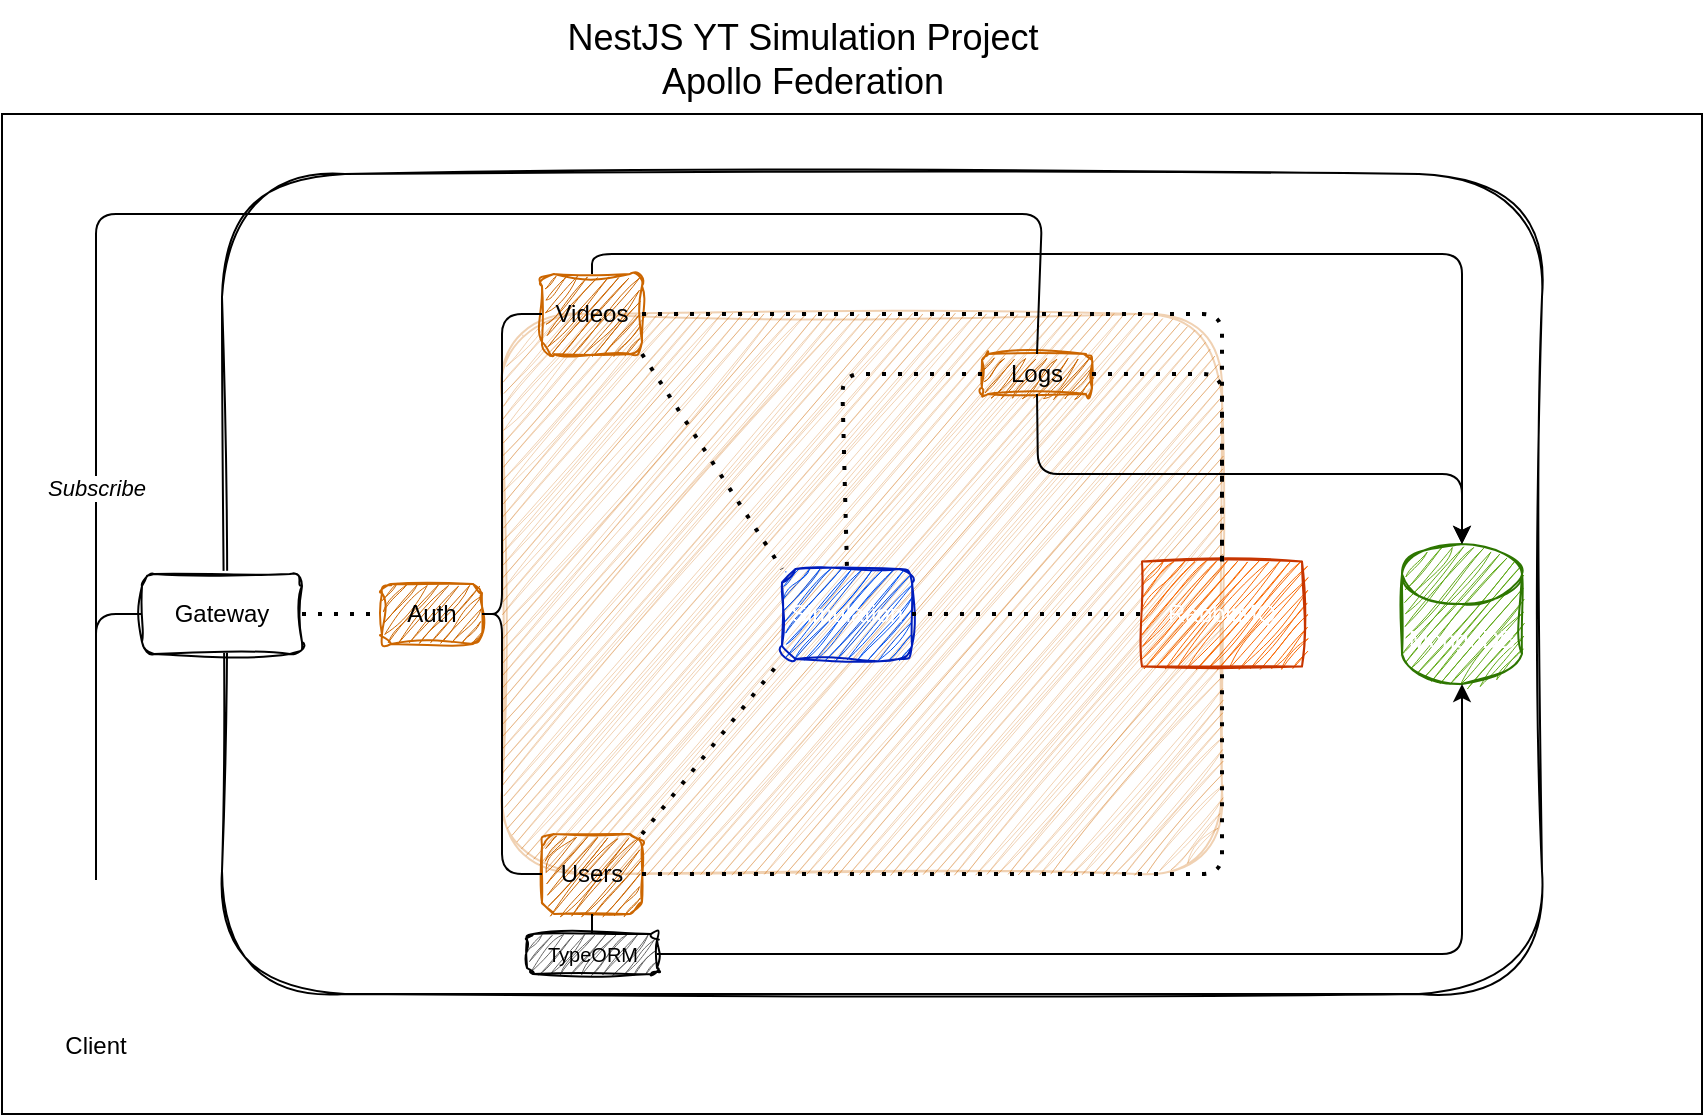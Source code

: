 <mxfile version="21.3.3" type="device">
  <diagram name="Page-1" id="YqptTOr1BWs9vRoEGeop">
    <mxGraphModel dx="1185" dy="621" grid="1" gridSize="10" guides="1" tooltips="1" connect="1" arrows="1" fold="1" page="1" pageScale="1" pageWidth="850" pageHeight="1100" math="0" shadow="0">
      <root>
        <mxCell id="0" />
        <mxCell id="1" parent="0" />
        <mxCell id="2vU2kFccoTZi1p4NkOQj-1" value="" style="rounded=0;whiteSpace=wrap;html=1;fillStyle=dots;glass=0;" vertex="1" parent="1">
          <mxGeometry y="280" width="850" height="500" as="geometry" />
        </mxCell>
        <mxCell id="2vU2kFccoTZi1p4NkOQj-2" value="&lt;font style=&quot;font-size: 18px;&quot;&gt;NestJS YT Simulation Project&lt;br&gt;Apollo Federation&lt;/font&gt;" style="text;html=1;align=center;verticalAlign=middle;resizable=0;points=[];autosize=1;strokeColor=none;fillColor=none;" vertex="1" parent="1">
          <mxGeometry x="270" y="223" width="260" height="60" as="geometry" />
        </mxCell>
        <mxCell id="2vU2kFccoTZi1p4NkOQj-3" value="" style="rounded=1;whiteSpace=wrap;html=1;sketch=1;curveFitting=1;jiggle=2;" vertex="1" parent="1">
          <mxGeometry x="110" y="310" width="660" height="410" as="geometry" />
        </mxCell>
        <mxCell id="2vU2kFccoTZi1p4NkOQj-30" value="" style="rounded=1;whiteSpace=wrap;html=1;sketch=1;curveFitting=1;jiggle=2;fillColor=#CC6600;strokeColor=#CC6600;opacity=30;" vertex="1" parent="1">
          <mxGeometry x="250" y="380" width="360" height="280" as="geometry" />
        </mxCell>
        <mxCell id="2vU2kFccoTZi1p4NkOQj-4" value="Gateway" style="rounded=1;whiteSpace=wrap;html=1;sketch=1;curveFitting=1;jiggle=2;" vertex="1" parent="1">
          <mxGeometry x="70" y="510" width="80" height="40" as="geometry" />
        </mxCell>
        <mxCell id="2vU2kFccoTZi1p4NkOQj-5" value="Auth" style="rounded=1;whiteSpace=wrap;html=1;sketch=1;curveFitting=1;jiggle=2;fillColor=#CC6600;strokeColor=#CC6600;gradientColor=none;" vertex="1" parent="1">
          <mxGeometry x="190" y="515" width="50" height="30" as="geometry" />
        </mxCell>
        <mxCell id="2vU2kFccoTZi1p4NkOQj-6" value="" style="endArrow=none;dashed=1;html=1;dashPattern=1 3;strokeWidth=2;rounded=0;exitX=1;exitY=0.5;exitDx=0;exitDy=0;entryX=0;entryY=0.5;entryDx=0;entryDy=0;" edge="1" parent="1" source="2vU2kFccoTZi1p4NkOQj-4" target="2vU2kFccoTZi1p4NkOQj-5">
          <mxGeometry width="50" height="50" relative="1" as="geometry">
            <mxPoint x="250" y="540" as="sourcePoint" />
            <mxPoint x="300" y="490" as="targetPoint" />
          </mxGeometry>
        </mxCell>
        <mxCell id="2vU2kFccoTZi1p4NkOQj-7" value="Videos" style="rounded=1;whiteSpace=wrap;html=1;sketch=1;curveFitting=1;jiggle=2;fillColor=#CC6600;strokeColor=#CC6600;gradientColor=none;" vertex="1" parent="1">
          <mxGeometry x="270" y="360" width="50" height="40" as="geometry" />
        </mxCell>
        <mxCell id="2vU2kFccoTZi1p4NkOQj-8" value="Users" style="rounded=1;whiteSpace=wrap;html=1;sketch=1;curveFitting=1;jiggle=2;fillColor=#CC6600;strokeColor=#CC6600;gradientColor=none;" vertex="1" parent="1">
          <mxGeometry x="270" y="640" width="50" height="40" as="geometry" />
        </mxCell>
        <mxCell id="2vU2kFccoTZi1p4NkOQj-9" value="" style="endArrow=none;html=1;rounded=1;exitX=1;exitY=0.5;exitDx=0;exitDy=0;entryX=0;entryY=0.5;entryDx=0;entryDy=0;" edge="1" parent="1" source="2vU2kFccoTZi1p4NkOQj-5" target="2vU2kFccoTZi1p4NkOQj-7">
          <mxGeometry width="50" height="50" relative="1" as="geometry">
            <mxPoint x="270" y="550" as="sourcePoint" />
            <mxPoint x="320" y="500" as="targetPoint" />
            <Array as="points">
              <mxPoint x="250" y="530" />
              <mxPoint x="250" y="380" />
            </Array>
          </mxGeometry>
        </mxCell>
        <mxCell id="2vU2kFccoTZi1p4NkOQj-10" value="" style="endArrow=none;html=1;rounded=1;exitX=1;exitY=0.5;exitDx=0;exitDy=0;entryX=0;entryY=0.5;entryDx=0;entryDy=0;" edge="1" parent="1" source="2vU2kFccoTZi1p4NkOQj-5" target="2vU2kFccoTZi1p4NkOQj-8">
          <mxGeometry width="50" height="50" relative="1" as="geometry">
            <mxPoint x="250" y="540" as="sourcePoint" />
            <mxPoint x="280" y="390" as="targetPoint" />
            <Array as="points">
              <mxPoint x="250" y="530" />
              <mxPoint x="250" y="660" />
            </Array>
          </mxGeometry>
        </mxCell>
        <mxCell id="2vU2kFccoTZi1p4NkOQj-11" value="Simulation" style="rounded=1;whiteSpace=wrap;html=1;sketch=1;curveFitting=1;jiggle=2;fillColor=#0050ef;strokeColor=#001DBC;fontColor=#ffffff;" vertex="1" parent="1">
          <mxGeometry x="390" y="507.5" width="65" height="45" as="geometry" />
        </mxCell>
        <mxCell id="2vU2kFccoTZi1p4NkOQj-12" value="" style="endArrow=none;dashed=1;html=1;dashPattern=1 3;strokeWidth=2;rounded=0;exitX=1;exitY=1;exitDx=0;exitDy=0;entryX=0;entryY=0;entryDx=0;entryDy=0;" edge="1" parent="1" source="2vU2kFccoTZi1p4NkOQj-7" target="2vU2kFccoTZi1p4NkOQj-11">
          <mxGeometry width="50" height="50" relative="1" as="geometry">
            <mxPoint x="420" y="790" as="sourcePoint" />
            <mxPoint x="470" y="740" as="targetPoint" />
          </mxGeometry>
        </mxCell>
        <mxCell id="2vU2kFccoTZi1p4NkOQj-13" value="" style="endArrow=none;dashed=1;html=1;dashPattern=1 3;strokeWidth=2;rounded=0;exitX=1;exitY=0;exitDx=0;exitDy=0;entryX=0;entryY=1;entryDx=0;entryDy=0;" edge="1" parent="1" source="2vU2kFccoTZi1p4NkOQj-8" target="2vU2kFccoTZi1p4NkOQj-11">
          <mxGeometry width="50" height="50" relative="1" as="geometry">
            <mxPoint x="330" y="410" as="sourcePoint" />
            <mxPoint x="385" y="518" as="targetPoint" />
          </mxGeometry>
        </mxCell>
        <mxCell id="2vU2kFccoTZi1p4NkOQj-14" value="MongoDB" style="shape=cylinder3;whiteSpace=wrap;html=1;boundedLbl=1;backgroundOutline=1;size=15;sketch=1;curveFitting=1;jiggle=2;fillColor=#60a917;fontColor=#ffffff;strokeColor=#2D7600;" vertex="1" parent="1">
          <mxGeometry x="700" y="495" width="60" height="70" as="geometry" />
        </mxCell>
        <mxCell id="2vU2kFccoTZi1p4NkOQj-15" value="&lt;font color=&quot;#ffffff&quot;&gt;RabbitMQ&lt;/font&gt;" style="rounded=0;whiteSpace=wrap;html=1;fillColor=#fa6800;fontColor=#000000;strokeColor=#C73500;sketch=1;curveFitting=1;jiggle=2;" vertex="1" parent="1">
          <mxGeometry x="570" y="503.75" width="80" height="52.5" as="geometry" />
        </mxCell>
        <mxCell id="2vU2kFccoTZi1p4NkOQj-16" value="" style="endArrow=none;dashed=1;html=1;dashPattern=1 3;strokeWidth=2;rounded=0;exitX=1;exitY=0.5;exitDx=0;exitDy=0;entryX=0;entryY=0.5;entryDx=0;entryDy=0;" edge="1" parent="1" source="2vU2kFccoTZi1p4NkOQj-11" target="2vU2kFccoTZi1p4NkOQj-15">
          <mxGeometry width="50" height="50" relative="1" as="geometry">
            <mxPoint x="500" y="620" as="sourcePoint" />
            <mxPoint x="550" y="570" as="targetPoint" />
          </mxGeometry>
        </mxCell>
        <mxCell id="2vU2kFccoTZi1p4NkOQj-17" value="" style="endArrow=none;dashed=1;html=1;dashPattern=1 3;strokeWidth=2;rounded=1;exitX=1;exitY=0.5;exitDx=0;exitDy=0;entryX=0.5;entryY=1;entryDx=0;entryDy=0;" edge="1" parent="1" source="2vU2kFccoTZi1p4NkOQj-8" target="2vU2kFccoTZi1p4NkOQj-15">
          <mxGeometry width="50" height="50" relative="1" as="geometry">
            <mxPoint x="330" y="650" as="sourcePoint" />
            <mxPoint x="400" y="563" as="targetPoint" />
            <Array as="points">
              <mxPoint x="610" y="660" />
            </Array>
          </mxGeometry>
        </mxCell>
        <mxCell id="2vU2kFccoTZi1p4NkOQj-18" value="" style="endArrow=none;dashed=1;html=1;dashPattern=1 3;strokeWidth=2;rounded=1;exitX=1;exitY=0.5;exitDx=0;exitDy=0;entryX=0.5;entryY=0;entryDx=0;entryDy=0;" edge="1" parent="1" source="2vU2kFccoTZi1p4NkOQj-7" target="2vU2kFccoTZi1p4NkOQj-15">
          <mxGeometry width="50" height="50" relative="1" as="geometry">
            <mxPoint x="330" y="670" as="sourcePoint" />
            <mxPoint x="620" y="566" as="targetPoint" />
            <Array as="points">
              <mxPoint x="610" y="380" />
            </Array>
          </mxGeometry>
        </mxCell>
        <mxCell id="2vU2kFccoTZi1p4NkOQj-19" value="Logs" style="rounded=1;whiteSpace=wrap;html=1;fillColor=#CC6600;strokeColor=#CC6600;gradientColor=none;sketch=1;curveFitting=1;jiggle=2;" vertex="1" parent="1">
          <mxGeometry x="490" y="400" width="55" height="20" as="geometry" />
        </mxCell>
        <mxCell id="2vU2kFccoTZi1p4NkOQj-20" value="" style="endArrow=none;dashed=1;html=1;dashPattern=1 3;strokeWidth=2;rounded=1;exitX=1;exitY=0.5;exitDx=0;exitDy=0;entryX=0.5;entryY=0;entryDx=0;entryDy=0;" edge="1" parent="1" source="2vU2kFccoTZi1p4NkOQj-19" target="2vU2kFccoTZi1p4NkOQj-15">
          <mxGeometry width="50" height="50" relative="1" as="geometry">
            <mxPoint x="330" y="390" as="sourcePoint" />
            <mxPoint x="620" y="514" as="targetPoint" />
            <Array as="points">
              <mxPoint x="610" y="410" />
            </Array>
          </mxGeometry>
        </mxCell>
        <mxCell id="2vU2kFccoTZi1p4NkOQj-21" value="" style="endArrow=none;dashed=1;html=1;dashPattern=1 3;strokeWidth=2;rounded=1;exitX=0;exitY=0.5;exitDx=0;exitDy=0;entryX=0.5;entryY=0;entryDx=0;entryDy=0;" edge="1" parent="1" source="2vU2kFccoTZi1p4NkOQj-19" target="2vU2kFccoTZi1p4NkOQj-11">
          <mxGeometry width="50" height="50" relative="1" as="geometry">
            <mxPoint x="330" y="410" as="sourcePoint" />
            <mxPoint x="400" y="518" as="targetPoint" />
            <Array as="points">
              <mxPoint x="420" y="410" />
            </Array>
          </mxGeometry>
        </mxCell>
        <mxCell id="2vU2kFccoTZi1p4NkOQj-22" value="" style="endArrow=classic;html=1;rounded=1;exitX=0.5;exitY=1;exitDx=0;exitDy=0;entryX=0.5;entryY=0;entryDx=0;entryDy=0;entryPerimeter=0;" edge="1" parent="1" source="2vU2kFccoTZi1p4NkOQj-19" target="2vU2kFccoTZi1p4NkOQj-14">
          <mxGeometry width="50" height="50" relative="1" as="geometry">
            <mxPoint x="500" y="620" as="sourcePoint" />
            <mxPoint x="550" y="570" as="targetPoint" />
            <Array as="points">
              <mxPoint x="518" y="460" />
              <mxPoint x="730" y="460" />
            </Array>
          </mxGeometry>
        </mxCell>
        <mxCell id="2vU2kFccoTZi1p4NkOQj-23" value="" style="endArrow=classic;html=1;rounded=1;exitX=0.5;exitY=0;exitDx=0;exitDy=0;entryX=0.5;entryY=0;entryDx=0;entryDy=0;entryPerimeter=0;" edge="1" parent="1" source="2vU2kFccoTZi1p4NkOQj-7" target="2vU2kFccoTZi1p4NkOQj-14">
          <mxGeometry width="50" height="50" relative="1" as="geometry">
            <mxPoint x="500" y="620" as="sourcePoint" />
            <mxPoint x="550" y="570" as="targetPoint" />
            <Array as="points">
              <mxPoint x="295" y="350" />
              <mxPoint x="730" y="350" />
            </Array>
          </mxGeometry>
        </mxCell>
        <mxCell id="2vU2kFccoTZi1p4NkOQj-25" value="&lt;font style=&quot;font-size: 10px;&quot;&gt;TypeORM&lt;/font&gt;" style="rounded=1;whiteSpace=wrap;html=1;sketch=1;curveFitting=1;jiggle=2;fillColor=#666666;strokeColor=#000000;gradientColor=none;" vertex="1" parent="1">
          <mxGeometry x="262.5" y="690" width="65" height="20" as="geometry" />
        </mxCell>
        <mxCell id="2vU2kFccoTZi1p4NkOQj-27" value="" style="endArrow=none;html=1;rounded=1;exitX=0.5;exitY=1;exitDx=0;exitDy=0;entryX=0.5;entryY=0;entryDx=0;entryDy=0;" edge="1" parent="1" source="2vU2kFccoTZi1p4NkOQj-8" target="2vU2kFccoTZi1p4NkOQj-25">
          <mxGeometry width="50" height="50" relative="1" as="geometry">
            <mxPoint x="500" y="620" as="sourcePoint" />
            <mxPoint x="550" y="570" as="targetPoint" />
            <Array as="points">
              <mxPoint x="295" y="690" />
            </Array>
          </mxGeometry>
        </mxCell>
        <mxCell id="2vU2kFccoTZi1p4NkOQj-28" value="" style="endArrow=classic;html=1;rounded=1;exitX=1;exitY=0.5;exitDx=0;exitDy=0;entryX=0.5;entryY=1;entryDx=0;entryDy=0;entryPerimeter=0;" edge="1" parent="1" source="2vU2kFccoTZi1p4NkOQj-25" target="2vU2kFccoTZi1p4NkOQj-14">
          <mxGeometry width="50" height="50" relative="1" as="geometry">
            <mxPoint x="500" y="620" as="sourcePoint" />
            <mxPoint x="550" y="570" as="targetPoint" />
            <Array as="points">
              <mxPoint x="730" y="700" />
            </Array>
          </mxGeometry>
        </mxCell>
        <mxCell id="2vU2kFccoTZi1p4NkOQj-31" value="" style="shape=image;html=1;verticalAlign=top;verticalLabelPosition=bottom;labelBackgroundColor=#ffffff;imageAspect=0;aspect=fixed;image=https://cdn4.iconfinder.com/data/icons/essentials-72/24/004_-_Website-128.png;imageBackground=default;" vertex="1" parent="1">
          <mxGeometry x="10" y="663" width="74" height="74" as="geometry" />
        </mxCell>
        <mxCell id="2vU2kFccoTZi1p4NkOQj-32" value="" style="endArrow=none;startArrow=none;html=1;rounded=1;exitX=0.5;exitY=0;exitDx=0;exitDy=0;entryX=0;entryY=0.5;entryDx=0;entryDy=0;startFill=0;endFill=0;" edge="1" parent="1" source="2vU2kFccoTZi1p4NkOQj-31" target="2vU2kFccoTZi1p4NkOQj-4">
          <mxGeometry width="50" height="50" relative="1" as="geometry">
            <mxPoint x="470" y="550" as="sourcePoint" />
            <mxPoint x="520" y="500" as="targetPoint" />
            <Array as="points">
              <mxPoint x="47" y="530" />
            </Array>
          </mxGeometry>
        </mxCell>
        <mxCell id="2vU2kFccoTZi1p4NkOQj-33" value="" style="endArrow=none;startArrow=none;html=1;rounded=1;exitX=0.5;exitY=0;exitDx=0;exitDy=0;entryX=0.5;entryY=0;entryDx=0;entryDy=0;startFill=0;endFill=0;" edge="1" parent="1" source="2vU2kFccoTZi1p4NkOQj-31" target="2vU2kFccoTZi1p4NkOQj-19">
          <mxGeometry width="50" height="50" relative="1" as="geometry">
            <mxPoint x="470" y="550" as="sourcePoint" />
            <mxPoint x="520" y="500" as="targetPoint" />
            <Array as="points">
              <mxPoint x="47" y="330" />
              <mxPoint x="520" y="330" />
            </Array>
          </mxGeometry>
        </mxCell>
        <mxCell id="2vU2kFccoTZi1p4NkOQj-34" value="&lt;i&gt;Subscribe&lt;/i&gt;" style="edgeLabel;html=1;align=center;verticalAlign=middle;resizable=0;points=[];" vertex="1" connectable="0" parent="2vU2kFccoTZi1p4NkOQj-33">
          <mxGeometry x="-0.493" y="-1" relative="1" as="geometry">
            <mxPoint x="-1" y="26" as="offset" />
          </mxGeometry>
        </mxCell>
        <mxCell id="2vU2kFccoTZi1p4NkOQj-37" value="Client" style="text;html=1;strokeColor=none;fillColor=none;align=center;verticalAlign=middle;whiteSpace=wrap;rounded=0;" vertex="1" parent="1">
          <mxGeometry x="17" y="737" width="60" height="17" as="geometry" />
        </mxCell>
      </root>
    </mxGraphModel>
  </diagram>
</mxfile>
